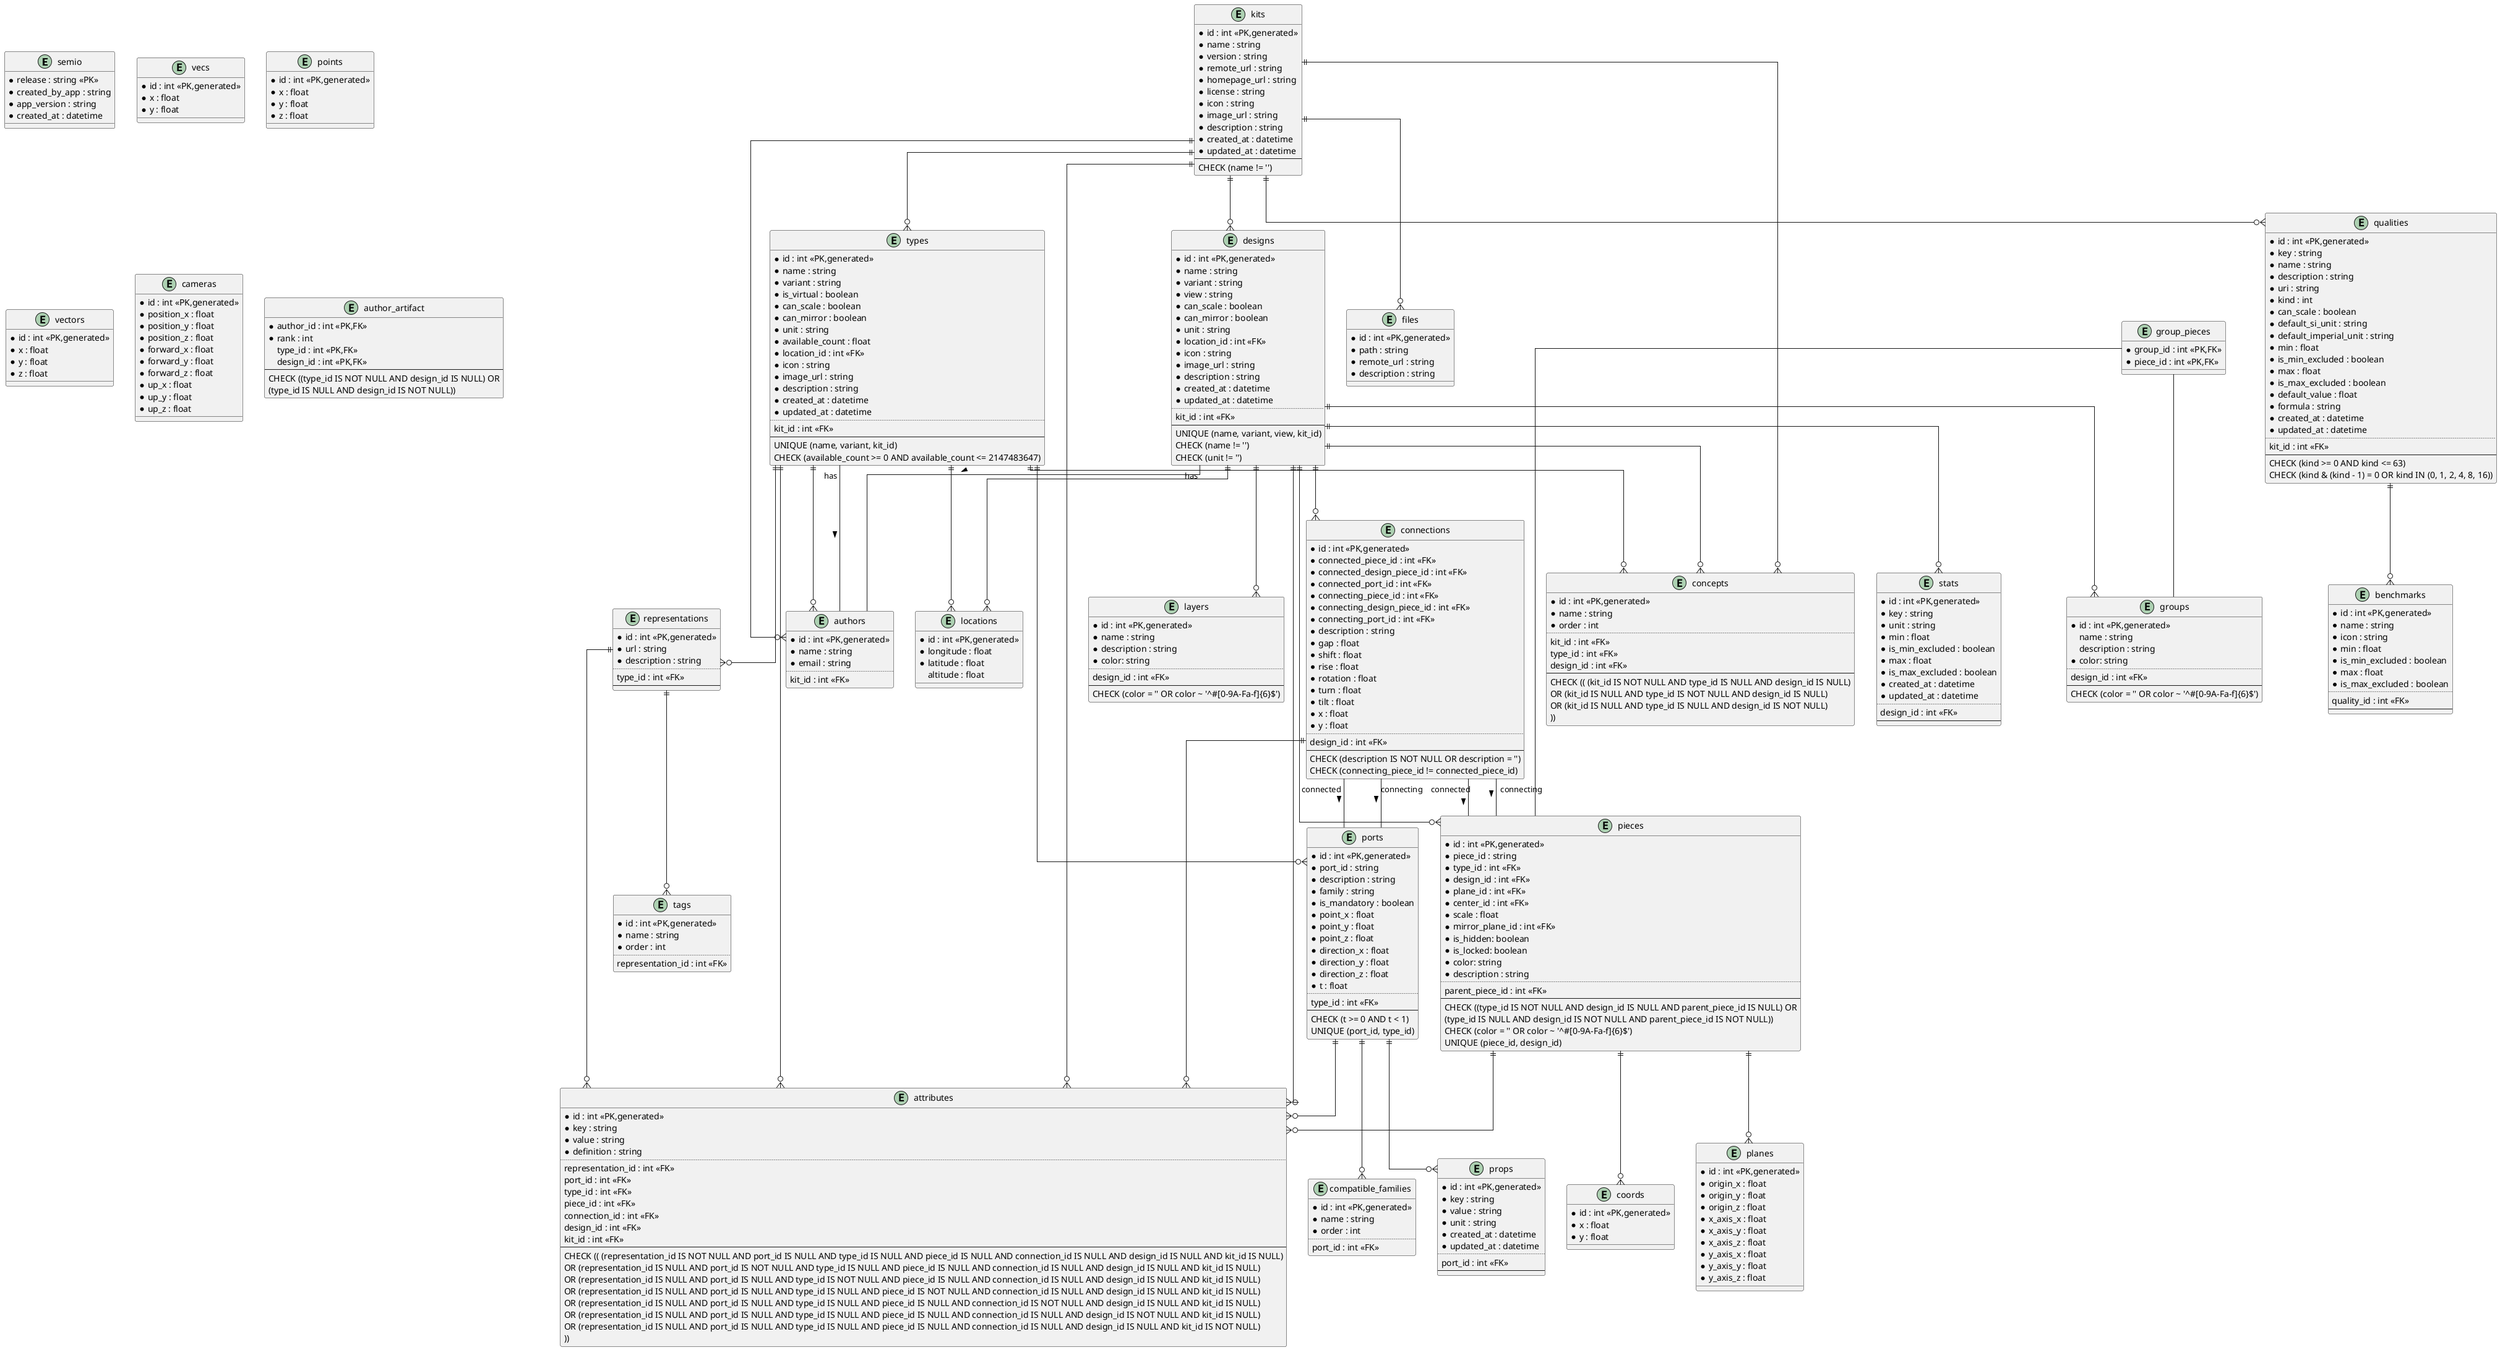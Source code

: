 @startuml "data architecture"
skinparam linetype ortho

entity semio {
    *release : string <<PK>>
    *created_by_app : string
    *app_version : string
    *created_at : datetime
}

entity attributes {
    *id : int <<PK,generated>>
    *key : string
    *value : string
    *definition : string
    ..
    representation_id : int <<FK>>
    port_id : int <<FK>>
    type_id : int <<FK>>
    piece_id : int <<FK>>
    connection_id : int <<FK>>
    design_id : int <<FK>>
    kit_id : int <<FK>>
    --
    CHECK (( (representation_id IS NOT NULL AND port_id IS NULL AND type_id IS NULL AND piece_id IS NULL AND connection_id IS NULL AND design_id IS NULL AND kit_id IS NULL)
        OR (representation_id IS NULL AND port_id IS NOT NULL AND type_id IS NULL AND piece_id IS NULL AND connection_id IS NULL AND design_id IS NULL AND kit_id IS NULL)
        OR (representation_id IS NULL AND port_id IS NULL AND type_id IS NOT NULL AND piece_id IS NULL AND connection_id IS NULL AND design_id IS NULL AND kit_id IS NULL)
        OR (representation_id IS NULL AND port_id IS NULL AND type_id IS NULL AND piece_id IS NOT NULL AND connection_id IS NULL AND design_id IS NULL AND kit_id IS NULL)
        OR (representation_id IS NULL AND port_id IS NULL AND type_id IS NULL AND piece_id IS NULL AND connection_id IS NOT NULL AND design_id IS NULL AND kit_id IS NULL)
        OR (representation_id IS NULL AND port_id IS NULL AND type_id IS NULL AND piece_id IS NULL AND connection_id IS NULL AND design_id IS NOT NULL AND kit_id IS NULL)
        OR (representation_id IS NULL AND port_id IS NULL AND type_id IS NULL AND piece_id IS NULL AND connection_id IS NULL AND design_id IS NULL AND kit_id IS NOT NULL)
        ))
}

entity coords {
    *id : int <<PK,generated>>
    *x : float
    *y : float
}

entity vecs {
    *id : int <<PK,generated>>
    *x : float
    *y : float
}

entity points {
    *id : int <<PK,generated>>
    *x : float
    *y : float
    *z : float
}

entity vectors {
    *id : int <<PK,generated>>
    *x : float
    *y : float
    *z : float
}

entity cameras {
    *id : int <<PK,generated>>
    *position_x : float
    *position_y : float
    *position_z : float
    *forward_x : float
    *forward_y : float
    *forward_z : float
    *up_x : float
    *up_y : float
    *up_z : float
}

entity locations {
    *id : int <<PK,generated>>
    *longitude : float
    *latitude : float
    altitude : float
}

entity files {
    *id : int <<PK,generated>>
    *path : string
    *remote_url : string
    *description : string
}


entity qualities {
    *id : int <<PK,generated>>
    *key : string
    *name : string
    *description : string
    *uri : string
    *kind : int
    *can_scale : boolean
    *default_si_unit : string
    *default_imperial_unit : string
    *min : float
    *is_min_excluded : boolean
    *max : float
    *is_max_excluded : boolean
    *default_value : float
    *formula : string
    *created_at : datetime
    *updated_at : datetime
    ..
    kit_id : int <<FK>>
    --
    CHECK (kind >= 0 AND kind <= 63)
    CHECK (kind & (kind - 1) = 0 OR kind IN (0, 1, 2, 4, 8, 16))
}

entity benchmarks {
    *id : int <<PK,generated>>
    *name : string
    *icon : string
    *min : float
    *is_min_excluded : boolean
    *max : float
    *is_max_excluded : boolean
    ..
    quality_id : int <<FK>>
    --
}

entity props {
    *id : int <<PK,generated>>
    *key : string
    *value : string
    *unit : string
    *created_at : datetime
    *updated_at : datetime
    ..
    port_id : int <<FK>>
    --
}

entity stats {
    *id : int <<PK,generated>>
    *key : string
    *unit : string
    *min : float
    *is_min_excluded : boolean
    *max : float
    *is_max_excluded : boolean
    *created_at : datetime
    *updated_at : datetime
    ..
    design_id : int <<FK>>
    --
}

entity tags {
    *id : int <<PK,generated>>
    *name : string
    *order : int
    ..
    representation_id : int <<FK>>
}

entity concepts {
    *id : int <<PK,generated>>
    *name : string
    *order : int
    ..
    kit_id : int <<FK>>
    type_id : int <<FK>>
    design_id : int <<FK>>
    --
    CHECK (( (kit_id IS NOT NULL AND type_id IS NULL AND design_id IS NULL)
        OR (kit_id IS NULL AND type_id IS NOT NULL AND design_id IS NULL)
        OR (kit_id IS NULL AND type_id IS NULL AND design_id IS NOT NULL)
        ))
}

entity representations {
    *id : int <<PK,generated>>
    *url : string
    *description : string
    ..
    type_id : int <<FK>>
    --
}

entity planes {
    *id : int <<PK,generated>>
    *origin_x : float
    *origin_y : float
    *origin_z : float
    *x_axis_x : float
    *x_axis_y : float
    *x_axis_z : float
    *y_axis_x : float
    *y_axis_y : float
    *y_axis_z : float
}

entity compatible_families {
  *id : int <<PK,generated>>
  *name : string
  *order : int
  ..
  port_id : int <<FK>>
}

entity ports {
    *id : int <<PK,generated>>
    *port_id : string
    *description : string
    *family : string
    *is_mandatory : boolean
    *point_x : float
    *point_y : float
    *point_z : float
    *direction_x : float
    *direction_y : float
    *direction_z : float
    *t : float
    ..
    type_id : int <<FK>>
    --
    CHECK (t >= 0 AND t < 1)
    UNIQUE (port_id, type_id)
}

entity authors {
    *id : int <<PK,generated>>
    *name : string
    *email : string
    ..
    kit_id : int <<FK>>
}

entity author_artifact {
    *author_id : int <<PK,FK>>
    *rank : int
    type_id : int <<PK,FK>>
    design_id : int <<PK,FK>>
    --
    CHECK ((type_id IS NOT NULL AND design_id IS NULL) OR
           (type_id IS NULL AND design_id IS NOT NULL))
}

entity types {
    *id : int <<PK,generated>>
    *name : string
    *variant : string
    *is_virtual : boolean
    *can_scale : boolean
    *can_mirror : boolean
    *unit : string
    *available_count : float
    *location_id : int <<FK>>
    *icon : string
    *image_url : string
    *description : string
    *created_at : datetime
    *updated_at : datetime
    ..
    kit_id : int <<FK>>
    --
    UNIQUE (name, variant, kit_id)
    CHECK (available_count >= 0 AND available_count <= 2147483647)
}

entity pieces {
    *id : int <<PK,generated>>
    *piece_id : string
    *type_id : int <<FK>>
    *design_id : int <<FK>>
    *plane_id : int <<FK>>
    *center_id : int <<FK>>
    *scale : float
    *mirror_plane_id : int <<FK>>
    *is_hidden: boolean
    *is_locked: boolean
    *color: string
    *description : string
    ..
    parent_piece_id : int <<FK>>
    --
    CHECK ((type_id IS NOT NULL AND design_id IS NULL AND parent_piece_id IS NULL) OR
           (type_id IS NULL AND design_id IS NOT NULL AND parent_piece_id IS NOT NULL))
    CHECK (color = '' OR color ~ '^#[0-9A-Fa-f]{6}$')
    UNIQUE (piece_id, design_id)
}

entity connections {
    *id : int <<PK,generated>>
    *connected_piece_id : int <<FK>>
    *connected_design_piece_id : int <<FK>>
    *connected_port_id : int <<FK>>
    *connecting_piece_id : int <<FK>>
    *connecting_design_piece_id : int <<FK>>
    *connecting_port_id : int <<FK>>
    *description : string
    *gap : float
    *shift : float
    *rise : float
    *rotation : float
    *turn : float
    *tilt : float
    *x : float
    *y : float
    ..
    design_id : int <<FK>>
    --
    CHECK (description IS NOT NULL OR description = '')
    CHECK (connecting_piece_id != connected_piece_id)
}

entity layers {
    *id : int <<PK,generated>>
    *name : string
    *description : string
    *color: string
    ..
    design_id : int <<FK>>
    --
    CHECK (color = '' OR color ~ '^#[0-9A-Fa-f]{6}$')
}

entity groups {
    *id : int <<PK,generated>>
    name : string
    description : string
    *color: string
    ..
    design_id : int <<FK>>
    --
    CHECK (color = '' OR color ~ '^#[0-9A-Fa-f]{6}$')
}

entity group_pieces {
    *group_id : int <<PK,FK>>
    *piece_id : int <<PK,FK>>
}

entity designs {
    *id : int <<PK,generated>>
    *name : string
    *variant : string
    *view : string
    *can_scale : boolean
    *can_mirror : boolean
    *unit : string
    *location_id : int <<FK>>
    *icon : string
    *image_url : string
    *description : string
    *created_at : datetime
    *updated_at : datetime
    ..
    kit_id : int <<FK>>
    --
    UNIQUE (name, variant, view, kit_id)
    CHECK (name != '')
    CHECK (unit != '')
}

entity kits {
    *id : int <<PK,generated>>
    *name : string
    *version : string
    *remote_url : string
    *homepage_url : string
    *license : string
    *icon : string
    *image_url : string
    *description : string
    *created_at : datetime
    *updated_at : datetime
    --
    CHECK (name != '')
}

kits ||--o{ types
kits ||--o{ designs
kits ||--o{ authors
kits ||--o{ qualities
kits ||--o{ attributes
kits ||--o{ concepts
kits ||--o{ files

types ||--o{ locations
designs ||--o{ locations

designs ||--o{ layers
designs ||--o{ pieces
designs ||--o{ groups
designs ||--o{ connections
designs ||--o{ stats
designs ||--o{ attributes
designs ||--o{ concepts
designs -- authors : "has" >

group_pieces -- groups
group_pieces -- pieces

types ||--o{ representations
types ||--o{ ports
types ||--o{ authors
types ||--o{ attributes
types ||--o{ concepts
types -- authors : "has" >

pieces ||--o{ planes
pieces ||--o{ coords
pieces ||--o{ attributes

connections ||--o{ attributes

representations ||--o{ tags
representations ||--o{ attributes

ports ||--o{ compatible_families
ports ||--o{ attributes
ports ||--o{ props

qualities ||--o{ benchmarks

connections -- pieces : "connected" >
connections -- pieces : "connecting" >
connections -- ports : "connected" >
connections -- ports : "connecting" >

@enduml
